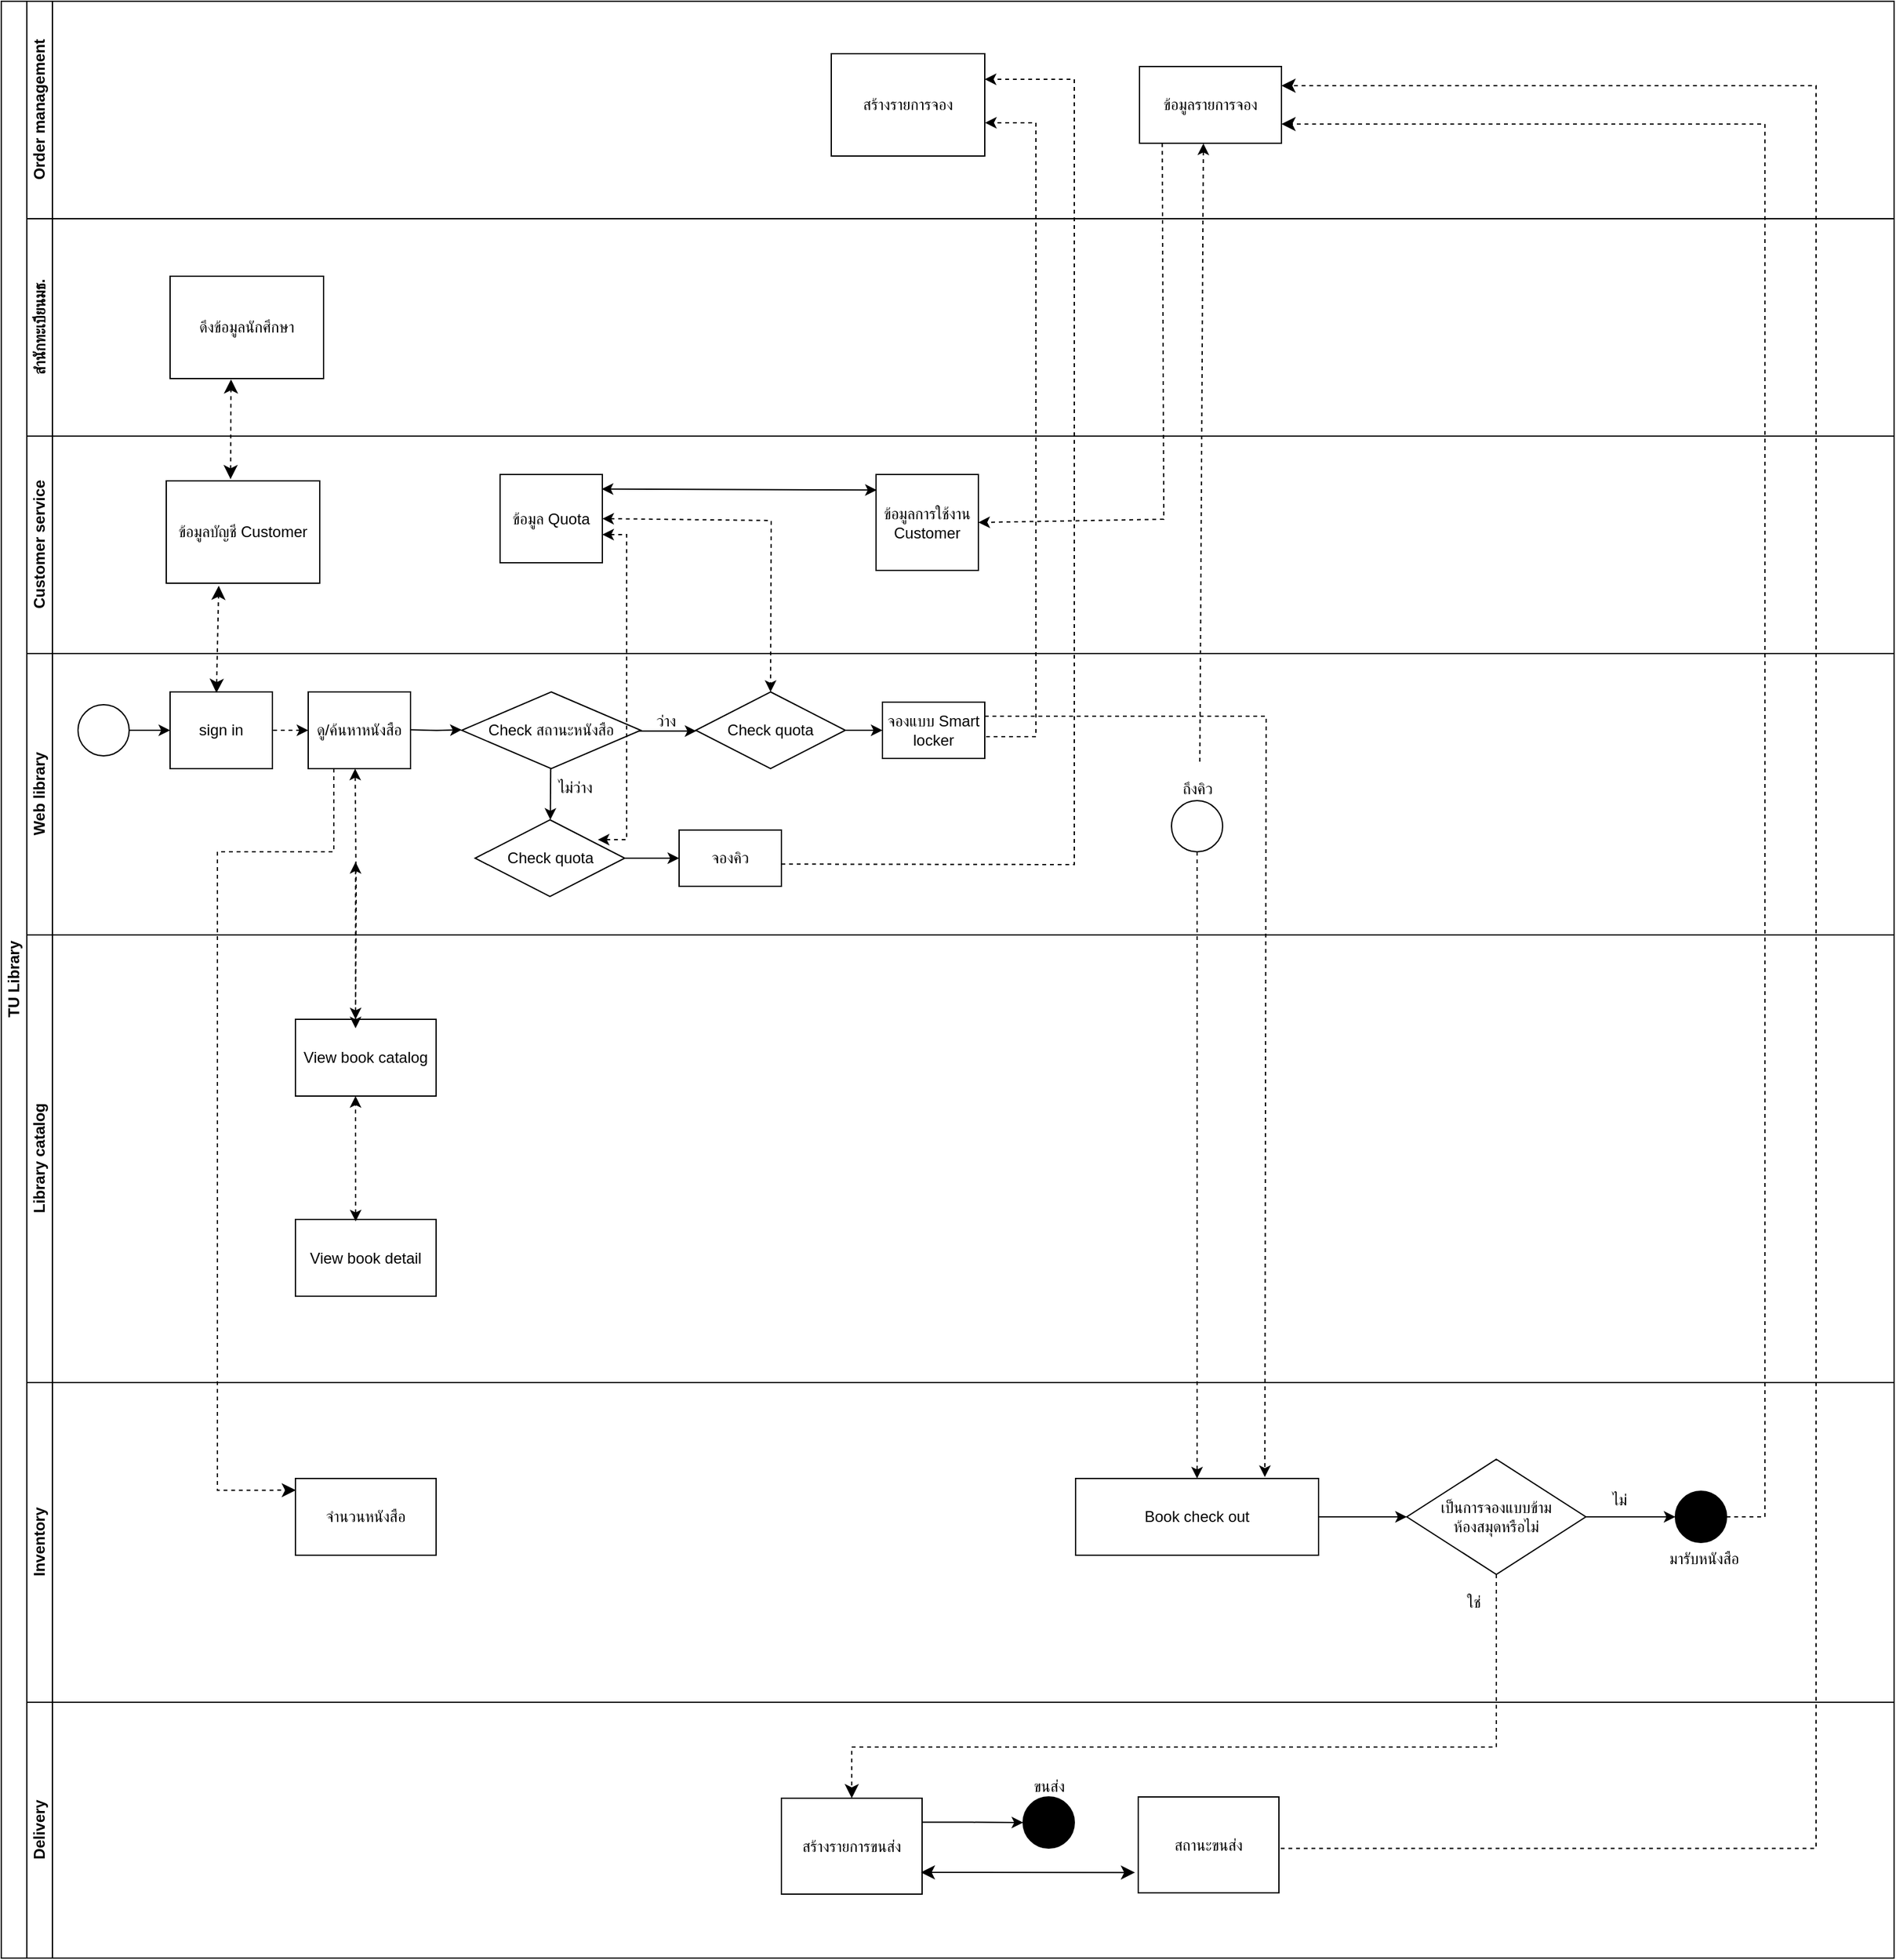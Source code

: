 <mxfile version="24.2.3" type="github">
  <diagram id="prtHgNgQTEPvFCAcTncT" name="Page-1">
    <mxGraphModel dx="3970" dy="2290" grid="0" gridSize="10" guides="1" tooltips="1" connect="1" arrows="1" fold="1" page="0" pageScale="1" pageWidth="1920" pageHeight="1200" math="0" shadow="0">
      <root>
        <mxCell id="0" />
        <mxCell id="1" parent="0" />
        <mxCell id="dNxyNK7c78bLwvsdeMH5-19" value="TU Library" style="swimlane;html=1;childLayout=stackLayout;resizeParent=1;resizeParentMax=0;horizontal=0;startSize=20;horizontalStack=0;" parent="1" vertex="1">
          <mxGeometry x="51" y="25" width="1480" height="1530" as="geometry" />
        </mxCell>
        <mxCell id="NBcu9S_2Oj-sg9Alpb2j-23" value="Order management" style="swimlane;html=1;startSize=20;horizontal=0;" parent="dNxyNK7c78bLwvsdeMH5-19" vertex="1">
          <mxGeometry x="20" width="1460" height="170" as="geometry" />
        </mxCell>
        <mxCell id="NBcu9S_2Oj-sg9Alpb2j-27" value="ข้อมูลรายการจอง" style="rounded=0;whiteSpace=wrap;html=1;fontFamily=Helvetica;fontSize=12;fontColor=#000000;align=center;" parent="NBcu9S_2Oj-sg9Alpb2j-23" vertex="1">
          <mxGeometry x="870" y="51" width="111" height="60" as="geometry" />
        </mxCell>
        <mxCell id="wprLgzIuzFq_I8c8P9VK-74" value="สร้างรายการจอง" style="rounded=0;whiteSpace=wrap;html=1;fontFamily=Helvetica;fontSize=12;fontColor=#000000;align=center;" vertex="1" parent="NBcu9S_2Oj-sg9Alpb2j-23">
          <mxGeometry x="629" y="41" width="120" height="80" as="geometry" />
        </mxCell>
        <mxCell id="M6i8ldN1hpBLd04Djtbs-2" value="สำนักทะเบียนมธ." style="swimlane;html=1;startSize=20;horizontal=0;" parent="dNxyNK7c78bLwvsdeMH5-19" vertex="1">
          <mxGeometry x="20" y="170" width="1460" height="170" as="geometry" />
        </mxCell>
        <mxCell id="NBcu9S_2Oj-sg9Alpb2j-1" value="ดึงข้อมูลนักศึกษา" style="rounded=0;whiteSpace=wrap;html=1;fontFamily=Helvetica;fontSize=12;fontColor=#000000;align=center;" parent="M6i8ldN1hpBLd04Djtbs-2" vertex="1">
          <mxGeometry x="112" y="45" width="120" height="80" as="geometry" />
        </mxCell>
        <mxCell id="wprLgzIuzFq_I8c8P9VK-1" value="Customer service" style="swimlane;html=1;startSize=20;horizontal=0;" vertex="1" parent="dNxyNK7c78bLwvsdeMH5-19">
          <mxGeometry x="20" y="340" width="1460" height="170" as="geometry" />
        </mxCell>
        <mxCell id="wprLgzIuzFq_I8c8P9VK-5" value="ข้อมูล Quota" style="rounded=0;whiteSpace=wrap;html=1;fontFamily=Helvetica;fontSize=12;fontColor=#000000;align=center;" vertex="1" parent="wprLgzIuzFq_I8c8P9VK-1">
          <mxGeometry x="370" y="30" width="80" height="69" as="geometry" />
        </mxCell>
        <mxCell id="wprLgzIuzFq_I8c8P9VK-10" value="ข้อมูลการใช้งาน Customer" style="rounded=0;whiteSpace=wrap;html=1;fontFamily=Helvetica;fontSize=12;fontColor=#000000;align=center;" vertex="1" parent="wprLgzIuzFq_I8c8P9VK-1">
          <mxGeometry x="664" y="30" width="80" height="75" as="geometry" />
        </mxCell>
        <mxCell id="wprLgzIuzFq_I8c8P9VK-12" value="" style="edgeStyle=none;orthogonalLoop=1;jettySize=auto;html=1;rounded=0;exitX=0.994;exitY=0.164;exitDx=0;exitDy=0;exitPerimeter=0;entryX=0.006;entryY=0.162;entryDx=0;entryDy=0;entryPerimeter=0;startArrow=classic;startFill=1;" edge="1" parent="wprLgzIuzFq_I8c8P9VK-1" source="wprLgzIuzFq_I8c8P9VK-5" target="wprLgzIuzFq_I8c8P9VK-10">
          <mxGeometry width="100" relative="1" as="geometry">
            <mxPoint x="499" y="45" as="sourcePoint" />
            <mxPoint x="599" y="45" as="targetPoint" />
            <Array as="points" />
          </mxGeometry>
        </mxCell>
        <mxCell id="wprLgzIuzFq_I8c8P9VK-71" value="ข้อมูลบัญชี Customer" style="rounded=0;whiteSpace=wrap;html=1;fontFamily=Helvetica;fontSize=12;fontColor=#000000;align=center;" vertex="1" parent="wprLgzIuzFq_I8c8P9VK-1">
          <mxGeometry x="109" y="35" width="120" height="80" as="geometry" />
        </mxCell>
        <mxCell id="dNxyNK7c78bLwvsdeMH5-20" value="Web library" style="swimlane;html=1;startSize=20;horizontal=0;" parent="dNxyNK7c78bLwvsdeMH5-19" vertex="1">
          <mxGeometry x="20" y="510" width="1460" height="220" as="geometry" />
        </mxCell>
        <mxCell id="dNxyNK7c78bLwvsdeMH5-26" value="ดู/ค้นหาหนังสือ" style="rounded=0;whiteSpace=wrap;html=1;fontFamily=Helvetica;fontSize=12;fontColor=#000000;align=center;" parent="dNxyNK7c78bLwvsdeMH5-20" vertex="1">
          <mxGeometry x="220" y="30" width="80" height="60" as="geometry" />
        </mxCell>
        <mxCell id="M6i8ldN1hpBLd04Djtbs-4" value="Check สถานะหนังสือ" style="rhombus;whiteSpace=wrap;html=1;fontFamily=Helvetica;fontSize=12;fontColor=#000000;align=center;" parent="dNxyNK7c78bLwvsdeMH5-20" vertex="1">
          <mxGeometry x="340" y="30" width="140" height="60" as="geometry" />
        </mxCell>
        <mxCell id="M6i8ldN1hpBLd04Djtbs-8" style="edgeStyle=orthogonalEdgeStyle;rounded=0;orthogonalLoop=1;jettySize=auto;html=1;endArrow=classic;endFill=1;entryX=0.443;entryY=-0.001;entryDx=0;entryDy=0;entryPerimeter=0;" parent="dNxyNK7c78bLwvsdeMH5-20" edge="1">
          <mxGeometry relative="1" as="geometry">
            <mxPoint x="409.6" y="90" as="sourcePoint" />
            <mxPoint x="409.3" y="129.94" as="targetPoint" />
            <Array as="points" />
          </mxGeometry>
        </mxCell>
        <mxCell id="M6i8ldN1hpBLd04Djtbs-10" value="ว่าง" style="text;strokeColor=none;align=center;fillColor=none;html=1;verticalAlign=middle;whiteSpace=wrap;rounded=0;" parent="dNxyNK7c78bLwvsdeMH5-20" vertex="1">
          <mxGeometry x="470" y="38" width="60" height="30" as="geometry" />
        </mxCell>
        <mxCell id="M6i8ldN1hpBLd04Djtbs-11" value="ไม่ว่าง" style="text;strokeColor=none;align=center;fillColor=none;html=1;verticalAlign=middle;whiteSpace=wrap;rounded=0;" parent="dNxyNK7c78bLwvsdeMH5-20" vertex="1">
          <mxGeometry x="399" y="90" width="60" height="30" as="geometry" />
        </mxCell>
        <mxCell id="M6i8ldN1hpBLd04Djtbs-13" value="" style="edgeStyle=orthogonalEdgeStyle;rounded=0;orthogonalLoop=1;jettySize=auto;html=1;dashed=1;endArrow=classic;endFill=1;startArrow=classic;startFill=1;entryX=0.5;entryY=1;entryDx=0;entryDy=0;" parent="dNxyNK7c78bLwvsdeMH5-20" edge="1">
          <mxGeometry relative="1" as="geometry">
            <mxPoint x="257" y="286" as="sourcePoint" />
            <mxPoint x="256.68" y="90" as="targetPoint" />
          </mxGeometry>
        </mxCell>
        <mxCell id="dNxyNK7c78bLwvsdeMH5-23" value="" style="ellipse;whiteSpace=wrap;html=1;" parent="dNxyNK7c78bLwvsdeMH5-20" vertex="1">
          <mxGeometry x="40" y="40" width="40" height="40" as="geometry" />
        </mxCell>
        <mxCell id="dNxyNK7c78bLwvsdeMH5-24" value="sign in" style="rounded=0;whiteSpace=wrap;html=1;fontFamily=Helvetica;fontSize=12;fontColor=#000000;align=center;" parent="dNxyNK7c78bLwvsdeMH5-20" vertex="1">
          <mxGeometry x="112" y="30" width="80" height="60" as="geometry" />
        </mxCell>
        <mxCell id="dNxyNK7c78bLwvsdeMH5-27" value="" style="edgeStyle=orthogonalEdgeStyle;rounded=0;orthogonalLoop=1;jettySize=auto;html=1;dashed=1;endArrow=none;endFill=0;startArrow=classic;startFill=1;entryX=1;entryY=0.5;entryDx=0;entryDy=0;exitX=0;exitY=0.5;exitDx=0;exitDy=0;" parent="dNxyNK7c78bLwvsdeMH5-20" source="dNxyNK7c78bLwvsdeMH5-26" target="dNxyNK7c78bLwvsdeMH5-24" edge="1">
          <mxGeometry relative="1" as="geometry">
            <mxPoint x="205" y="-10" as="sourcePoint" />
          </mxGeometry>
        </mxCell>
        <mxCell id="dNxyNK7c78bLwvsdeMH5-25" value="" style="edgeStyle=orthogonalEdgeStyle;rounded=0;orthogonalLoop=1;jettySize=auto;html=1;" parent="dNxyNK7c78bLwvsdeMH5-20" source="dNxyNK7c78bLwvsdeMH5-23" target="dNxyNK7c78bLwvsdeMH5-24" edge="1">
          <mxGeometry relative="1" as="geometry" />
        </mxCell>
        <mxCell id="M6i8ldN1hpBLd04Djtbs-16" value="จองคิว" style="rounded=0;whiteSpace=wrap;html=1;fontFamily=Helvetica;fontSize=12;fontColor=#000000;align=center;" parent="dNxyNK7c78bLwvsdeMH5-20" vertex="1">
          <mxGeometry x="510" y="138" width="80" height="44" as="geometry" />
        </mxCell>
        <mxCell id="M6i8ldN1hpBLd04Djtbs-25" value="ถึงคิว" style="text;html=1;align=center;verticalAlign=middle;resizable=1;points=[];autosize=1;strokeColor=none;fillColor=none;movable=1;rotatable=1;deletable=1;editable=1;locked=0;connectable=1;" parent="dNxyNK7c78bLwvsdeMH5-20" vertex="1">
          <mxGeometry x="890" y="91" width="50" height="30" as="geometry" />
        </mxCell>
        <mxCell id="M6i8ldN1hpBLd04Djtbs-23" value="" style="ellipse;whiteSpace=wrap;html=1;" parent="dNxyNK7c78bLwvsdeMH5-20" vertex="1">
          <mxGeometry x="895" y="115" width="40" height="40" as="geometry" />
        </mxCell>
        <mxCell id="M6i8ldN1hpBLd04Djtbs-24" value="" style="shape=image;html=1;verticalAlign=top;verticalLabelPosition=bottom;labelBackgroundColor=#ffffff;imageAspect=0;aspect=fixed;image=https://cdn4.iconfinder.com/data/icons/48-bubbles/48/12.File-128.png" parent="dNxyNK7c78bLwvsdeMH5-20" vertex="1">
          <mxGeometry x="908" y="126" width="18" height="18" as="geometry" />
        </mxCell>
        <mxCell id="M6i8ldN1hpBLd04Djtbs-3" value="" style="edgeStyle=orthogonalEdgeStyle;rounded=0;orthogonalLoop=1;jettySize=auto;html=1;endArrow=classic;endFill=1;" parent="dNxyNK7c78bLwvsdeMH5-20" edge="1">
          <mxGeometry relative="1" as="geometry">
            <mxPoint x="300" y="59.6" as="sourcePoint" />
            <mxPoint x="340" y="59.6" as="targetPoint" />
          </mxGeometry>
        </mxCell>
        <mxCell id="M6i8ldN1hpBLd04Djtbs-6" value="" style="edgeStyle=orthogonalEdgeStyle;rounded=0;orthogonalLoop=1;jettySize=auto;html=1;endArrow=classic;endFill=1;entryX=0;entryY=0.5;entryDx=0;entryDy=0;" parent="dNxyNK7c78bLwvsdeMH5-20" edge="1">
          <mxGeometry relative="1" as="geometry">
            <mxPoint x="478.5" y="60.6" as="sourcePoint" />
            <mxPoint x="523.5" y="60.6" as="targetPoint" />
          </mxGeometry>
        </mxCell>
        <mxCell id="wprLgzIuzFq_I8c8P9VK-4" value="" style="edgeStyle=orthogonalEdgeStyle;rounded=0;orthogonalLoop=1;jettySize=auto;html=1;" edge="1" parent="dNxyNK7c78bLwvsdeMH5-20" source="wprLgzIuzFq_I8c8P9VK-2" target="wprLgzIuzFq_I8c8P9VK-3">
          <mxGeometry relative="1" as="geometry" />
        </mxCell>
        <mxCell id="wprLgzIuzFq_I8c8P9VK-2" value="Check quota" style="rhombus;whiteSpace=wrap;html=1;fontFamily=Helvetica;fontSize=12;fontColor=#000000;align=center;" vertex="1" parent="dNxyNK7c78bLwvsdeMH5-20">
          <mxGeometry x="523" y="30" width="117" height="60" as="geometry" />
        </mxCell>
        <mxCell id="wprLgzIuzFq_I8c8P9VK-3" value="จองแบบ Smart locker" style="rounded=0;whiteSpace=wrap;html=1;fontFamily=Helvetica;fontSize=12;fontColor=#000000;align=center;" vertex="1" parent="dNxyNK7c78bLwvsdeMH5-20">
          <mxGeometry x="669" y="38" width="80" height="44" as="geometry" />
        </mxCell>
        <mxCell id="wprLgzIuzFq_I8c8P9VK-7" value="" style="edgeStyle=orthogonalEdgeStyle;rounded=0;orthogonalLoop=1;jettySize=auto;html=1;" edge="1" parent="dNxyNK7c78bLwvsdeMH5-20" source="wprLgzIuzFq_I8c8P9VK-6" target="M6i8ldN1hpBLd04Djtbs-16">
          <mxGeometry relative="1" as="geometry" />
        </mxCell>
        <mxCell id="wprLgzIuzFq_I8c8P9VK-6" value="Check quota" style="rhombus;whiteSpace=wrap;html=1;fontFamily=Helvetica;fontSize=12;fontColor=#000000;align=center;" vertex="1" parent="dNxyNK7c78bLwvsdeMH5-20">
          <mxGeometry x="350.5" y="130" width="117" height="60" as="geometry" />
        </mxCell>
        <mxCell id="dNxyNK7c78bLwvsdeMH5-21" value="Library catalog" style="swimlane;html=1;startSize=20;horizontal=0;" parent="dNxyNK7c78bLwvsdeMH5-19" vertex="1">
          <mxGeometry x="20" y="730" width="1460" height="350" as="geometry" />
        </mxCell>
        <mxCell id="M6i8ldN1hpBLd04Djtbs-12" value="View book catalog" style="rounded=0;whiteSpace=wrap;html=1;fontFamily=Helvetica;fontSize=12;fontColor=#000000;align=center;" parent="dNxyNK7c78bLwvsdeMH5-21" vertex="1">
          <mxGeometry x="210" y="66" width="110" height="60" as="geometry" />
        </mxCell>
        <mxCell id="NBcu9S_2Oj-sg9Alpb2j-8" value="View book detail" style="rounded=0;whiteSpace=wrap;html=1;fontFamily=Helvetica;fontSize=12;fontColor=#000000;align=center;" parent="dNxyNK7c78bLwvsdeMH5-21" vertex="1">
          <mxGeometry x="210" y="222.5" width="110" height="60" as="geometry" />
        </mxCell>
        <mxCell id="NBcu9S_2Oj-sg9Alpb2j-10" value="" style="edgeStyle=none;orthogonalLoop=1;jettySize=auto;html=1;rounded=0;exitX=0.428;exitY=0.024;exitDx=0;exitDy=0;exitPerimeter=0;dashed=1;startArrow=classic;startFill=1;" parent="dNxyNK7c78bLwvsdeMH5-21" source="NBcu9S_2Oj-sg9Alpb2j-8" edge="1">
          <mxGeometry width="100" relative="1" as="geometry">
            <mxPoint x="257.02" y="255.98" as="sourcePoint" />
            <mxPoint x="257" y="126" as="targetPoint" />
            <Array as="points" />
          </mxGeometry>
        </mxCell>
        <mxCell id="NBcu9S_2Oj-sg9Alpb2j-3" value="Inventory" style="swimlane;html=1;startSize=20;horizontal=0;" parent="dNxyNK7c78bLwvsdeMH5-19" vertex="1">
          <mxGeometry x="20" y="1080" width="1460" height="250" as="geometry" />
        </mxCell>
        <mxCell id="wprLgzIuzFq_I8c8P9VK-86" value="" style="edgeStyle=orthogonalEdgeStyle;rounded=0;orthogonalLoop=1;jettySize=auto;html=1;" edge="1" parent="NBcu9S_2Oj-sg9Alpb2j-3" source="wprLgzIuzFq_I8c8P9VK-80" target="wprLgzIuzFq_I8c8P9VK-85">
          <mxGeometry relative="1" as="geometry" />
        </mxCell>
        <mxCell id="wprLgzIuzFq_I8c8P9VK-80" value="Book check out" style="rounded=0;whiteSpace=wrap;html=1;fontFamily=Helvetica;fontSize=12;fontColor=#000000;align=center;" vertex="1" parent="NBcu9S_2Oj-sg9Alpb2j-3">
          <mxGeometry x="820" y="75" width="190" height="60" as="geometry" />
        </mxCell>
        <mxCell id="wprLgzIuzFq_I8c8P9VK-83" value="จำนวนหนังสือ" style="rounded=0;whiteSpace=wrap;html=1;fontFamily=Helvetica;fontSize=12;fontColor=#000000;align=center;" vertex="1" parent="NBcu9S_2Oj-sg9Alpb2j-3">
          <mxGeometry x="210" y="75" width="110" height="60" as="geometry" />
        </mxCell>
        <mxCell id="wprLgzIuzFq_I8c8P9VK-89" value="" style="edgeStyle=orthogonalEdgeStyle;rounded=0;orthogonalLoop=1;jettySize=auto;html=1;" edge="1" parent="NBcu9S_2Oj-sg9Alpb2j-3" source="wprLgzIuzFq_I8c8P9VK-85" target="wprLgzIuzFq_I8c8P9VK-88">
          <mxGeometry relative="1" as="geometry" />
        </mxCell>
        <mxCell id="wprLgzIuzFq_I8c8P9VK-85" value="เป็นการจองแบบข้าม&lt;div&gt;ห้องสมุดหรือไม่&lt;/div&gt;" style="rhombus;whiteSpace=wrap;html=1;" vertex="1" parent="NBcu9S_2Oj-sg9Alpb2j-3">
          <mxGeometry x="1079" y="60" width="140" height="90" as="geometry" />
        </mxCell>
        <mxCell id="wprLgzIuzFq_I8c8P9VK-88" value="" style="ellipse;whiteSpace=wrap;html=1;fillColor=#000000;" vertex="1" parent="NBcu9S_2Oj-sg9Alpb2j-3">
          <mxGeometry x="1289" y="85" width="40" height="40" as="geometry" />
        </mxCell>
        <mxCell id="NBcu9S_2Oj-sg9Alpb2j-4" value="Delivery" style="swimlane;html=1;startSize=20;horizontal=0;" parent="dNxyNK7c78bLwvsdeMH5-19" vertex="1">
          <mxGeometry x="20" y="1330" width="1460" height="200" as="geometry" />
        </mxCell>
        <mxCell id="wprLgzIuzFq_I8c8P9VK-99" value="" style="edgeStyle=orthogonalEdgeStyle;rounded=0;orthogonalLoop=1;jettySize=auto;html=1;exitX=1;exitY=0.25;exitDx=0;exitDy=0;" edge="1" parent="NBcu9S_2Oj-sg9Alpb2j-4" source="wprLgzIuzFq_I8c8P9VK-94" target="wprLgzIuzFq_I8c8P9VK-97">
          <mxGeometry relative="1" as="geometry" />
        </mxCell>
        <mxCell id="wprLgzIuzFq_I8c8P9VK-94" value="สร้างรายการขนส่ง" style="rounded=0;whiteSpace=wrap;html=1;fontFamily=Helvetica;fontSize=12;fontColor=#000000;align=center;" vertex="1" parent="NBcu9S_2Oj-sg9Alpb2j-4">
          <mxGeometry x="590" y="75" width="110" height="75" as="geometry" />
        </mxCell>
        <mxCell id="wprLgzIuzFq_I8c8P9VK-97" value="" style="ellipse;whiteSpace=wrap;html=1;fillColor=#000000;" vertex="1" parent="NBcu9S_2Oj-sg9Alpb2j-4">
          <mxGeometry x="779" y="74" width="40" height="40" as="geometry" />
        </mxCell>
        <mxCell id="wprLgzIuzFq_I8c8P9VK-100" value="ขนส่ง" style="text;html=1;align=center;verticalAlign=middle;resizable=0;points=[];autosize=1;strokeColor=none;fillColor=none;" vertex="1" parent="NBcu9S_2Oj-sg9Alpb2j-4">
          <mxGeometry x="774" y="51" width="50" height="30" as="geometry" />
        </mxCell>
        <mxCell id="wprLgzIuzFq_I8c8P9VK-101" value="สถานะขนส่ง" style="rounded=0;whiteSpace=wrap;html=1;fontFamily=Helvetica;fontSize=12;fontColor=#000000;align=center;" vertex="1" parent="NBcu9S_2Oj-sg9Alpb2j-4">
          <mxGeometry x="869" y="74" width="110" height="75" as="geometry" />
        </mxCell>
        <mxCell id="wprLgzIuzFq_I8c8P9VK-102" value="" style="edgeStyle=none;orthogonalLoop=1;jettySize=auto;html=1;endArrow=classic;startArrow=classic;endSize=8;startSize=8;rounded=0;entryX=-0.023;entryY=0.788;entryDx=0;entryDy=0;entryPerimeter=0;" edge="1" parent="NBcu9S_2Oj-sg9Alpb2j-4" target="wprLgzIuzFq_I8c8P9VK-101">
          <mxGeometry width="100" relative="1" as="geometry">
            <mxPoint x="699" y="133" as="sourcePoint" />
            <mxPoint x="799" y="133" as="targetPoint" />
            <Array as="points" />
          </mxGeometry>
        </mxCell>
        <mxCell id="NBcu9S_2Oj-sg9Alpb2j-6" value="" style="edgeStyle=none;orthogonalLoop=1;jettySize=auto;html=1;rounded=0;exitX=0.558;exitY=0.008;exitDx=0;exitDy=0;exitPerimeter=0;dashed=1;startArrow=classic;startFill=1;" parent="dNxyNK7c78bLwvsdeMH5-19" edge="1">
          <mxGeometry width="100" relative="1" as="geometry">
            <mxPoint x="277.02" y="802.98" as="sourcePoint" />
            <mxPoint x="277" y="673" as="targetPoint" />
            <Array as="points" />
          </mxGeometry>
        </mxCell>
        <mxCell id="wprLgzIuzFq_I8c8P9VK-8" value="" style="edgeStyle=orthogonalEdgeStyle;rounded=0;orthogonalLoop=1;jettySize=auto;html=1;entryX=0.82;entryY=0.259;entryDx=0;entryDy=0;entryPerimeter=0;dashed=1;startArrow=classic;startFill=1;" edge="1" parent="dNxyNK7c78bLwvsdeMH5-19" source="wprLgzIuzFq_I8c8P9VK-5" target="wprLgzIuzFq_I8c8P9VK-6">
          <mxGeometry relative="1" as="geometry">
            <Array as="points">
              <mxPoint x="489" y="417" />
              <mxPoint x="489" y="656" />
            </Array>
          </mxGeometry>
        </mxCell>
        <mxCell id="wprLgzIuzFq_I8c8P9VK-11" value="" style="edgeStyle=none;orthogonalLoop=1;jettySize=auto;html=1;rounded=0;entryX=0.5;entryY=0;entryDx=0;entryDy=0;exitX=1;exitY=0.5;exitDx=0;exitDy=0;startArrow=classic;startFill=1;dashed=1;" edge="1" parent="dNxyNK7c78bLwvsdeMH5-19" source="wprLgzIuzFq_I8c8P9VK-5" target="wprLgzIuzFq_I8c8P9VK-2">
          <mxGeometry width="100" relative="1" as="geometry">
            <mxPoint x="519" y="445" as="sourcePoint" />
            <mxPoint x="619" y="445" as="targetPoint" />
            <Array as="points">
              <mxPoint x="602" y="406" />
            </Array>
          </mxGeometry>
        </mxCell>
        <mxCell id="wprLgzIuzFq_I8c8P9VK-72" value="" style="edgeStyle=none;orthogonalLoop=1;jettySize=auto;html=1;endArrow=classic;startArrow=classic;endSize=8;startSize=8;rounded=0;exitX=0.453;exitY=0.013;exitDx=0;exitDy=0;exitPerimeter=0;entryX=0.342;entryY=1.025;entryDx=0;entryDy=0;entryPerimeter=0;dashed=1;" edge="1" parent="dNxyNK7c78bLwvsdeMH5-19" source="dNxyNK7c78bLwvsdeMH5-24" target="wprLgzIuzFq_I8c8P9VK-71">
          <mxGeometry width="100" relative="1" as="geometry">
            <mxPoint x="129" y="475" as="sourcePoint" />
            <mxPoint x="229" y="475" as="targetPoint" />
            <Array as="points" />
          </mxGeometry>
        </mxCell>
        <mxCell id="wprLgzIuzFq_I8c8P9VK-73" value="" style="edgeStyle=none;orthogonalLoop=1;jettySize=auto;html=1;endArrow=classic;startArrow=classic;endSize=8;startSize=8;rounded=0;exitX=0.419;exitY=-0.017;exitDx=0;exitDy=0;exitPerimeter=0;entryX=0.397;entryY=1.008;entryDx=0;entryDy=0;entryPerimeter=0;dashed=1;" edge="1" parent="dNxyNK7c78bLwvsdeMH5-19" source="wprLgzIuzFq_I8c8P9VK-71" target="NBcu9S_2Oj-sg9Alpb2j-1">
          <mxGeometry width="100" relative="1" as="geometry">
            <mxPoint x="129" y="315" as="sourcePoint" />
            <mxPoint x="229" y="315" as="targetPoint" />
            <Array as="points" />
          </mxGeometry>
        </mxCell>
        <mxCell id="wprLgzIuzFq_I8c8P9VK-75" value="" style="edgeStyle=none;orthogonalLoop=1;jettySize=auto;html=1;rounded=0;entryX=1;entryY=0.25;entryDx=0;entryDy=0;exitX=1;exitY=0.605;exitDx=0;exitDy=0;exitPerimeter=0;dashed=1;" edge="1" parent="dNxyNK7c78bLwvsdeMH5-19" source="M6i8ldN1hpBLd04Djtbs-16" target="wprLgzIuzFq_I8c8P9VK-74">
          <mxGeometry width="100" relative="1" as="geometry">
            <mxPoint x="749" y="665" as="sourcePoint" />
            <mxPoint x="819" y="365" as="targetPoint" />
            <Array as="points">
              <mxPoint x="839" y="675" />
              <mxPoint x="839" y="61" />
            </Array>
          </mxGeometry>
        </mxCell>
        <mxCell id="wprLgzIuzFq_I8c8P9VK-76" value="" style="edgeStyle=none;orthogonalLoop=1;jettySize=auto;html=1;rounded=0;entryX=1.002;entryY=0.675;entryDx=0;entryDy=0;entryPerimeter=0;dashed=1;" edge="1" parent="dNxyNK7c78bLwvsdeMH5-19" target="wprLgzIuzFq_I8c8P9VK-74">
          <mxGeometry width="100" relative="1" as="geometry">
            <mxPoint x="770" y="575" as="sourcePoint" />
            <mxPoint x="779" y="275" as="targetPoint" />
            <Array as="points">
              <mxPoint x="809" y="575" />
              <mxPoint x="809" y="95" />
            </Array>
          </mxGeometry>
        </mxCell>
        <mxCell id="wprLgzIuzFq_I8c8P9VK-77" value="" style="edgeStyle=none;orthogonalLoop=1;jettySize=auto;html=1;rounded=0;exitX=0.543;exitY=-0.217;exitDx=0;exitDy=0;exitPerimeter=0;entryX=0.45;entryY=1.003;entryDx=0;entryDy=0;dashed=1;entryPerimeter=0;" edge="1" parent="dNxyNK7c78bLwvsdeMH5-19" source="M6i8ldN1hpBLd04Djtbs-25" target="NBcu9S_2Oj-sg9Alpb2j-27">
          <mxGeometry width="100" relative="1" as="geometry">
            <mxPoint x="910" y="405" as="sourcePoint" />
            <mxPoint x="1010" y="405" as="targetPoint" />
            <Array as="points" />
          </mxGeometry>
        </mxCell>
        <mxCell id="wprLgzIuzFq_I8c8P9VK-78" value="" style="edgeStyle=none;orthogonalLoop=1;jettySize=auto;html=1;rounded=0;exitX=0.16;exitY=1;exitDx=0;exitDy=0;exitPerimeter=0;entryX=1;entryY=0.5;entryDx=0;entryDy=0;dashed=1;" edge="1" parent="dNxyNK7c78bLwvsdeMH5-19" source="NBcu9S_2Oj-sg9Alpb2j-27" target="wprLgzIuzFq_I8c8P9VK-10">
          <mxGeometry width="100" relative="1" as="geometry">
            <mxPoint x="889" y="255" as="sourcePoint" />
            <mxPoint x="989" y="255" as="targetPoint" />
            <Array as="points">
              <mxPoint x="909" y="405" />
            </Array>
          </mxGeometry>
        </mxCell>
        <mxCell id="wprLgzIuzFq_I8c8P9VK-81" value="" style="edgeStyle=none;orthogonalLoop=1;jettySize=auto;html=1;rounded=0;exitX=0.5;exitY=1;exitDx=0;exitDy=0;entryX=0.5;entryY=0;entryDx=0;entryDy=0;dashed=1;" edge="1" parent="dNxyNK7c78bLwvsdeMH5-19" source="M6i8ldN1hpBLd04Djtbs-23" target="wprLgzIuzFq_I8c8P9VK-80">
          <mxGeometry width="100" relative="1" as="geometry">
            <mxPoint x="879" y="815" as="sourcePoint" />
            <mxPoint x="979" y="815" as="targetPoint" />
            <Array as="points" />
          </mxGeometry>
        </mxCell>
        <mxCell id="wprLgzIuzFq_I8c8P9VK-82" value="" style="edgeStyle=none;orthogonalLoop=1;jettySize=auto;html=1;rounded=0;exitX=1;exitY=0.25;exitDx=0;exitDy=0;entryX=0.779;entryY=-0.019;entryDx=0;entryDy=0;entryPerimeter=0;dashed=1;" edge="1" parent="dNxyNK7c78bLwvsdeMH5-19" source="wprLgzIuzFq_I8c8P9VK-3" target="wprLgzIuzFq_I8c8P9VK-80">
          <mxGeometry width="100" relative="1" as="geometry">
            <mxPoint x="1009" y="805" as="sourcePoint" />
            <mxPoint x="1109" y="805" as="targetPoint" />
            <Array as="points">
              <mxPoint x="989" y="559" />
            </Array>
          </mxGeometry>
        </mxCell>
        <mxCell id="wprLgzIuzFq_I8c8P9VK-84" value="" style="edgeStyle=segmentEdgeStyle;endArrow=classic;html=1;curved=0;rounded=0;endSize=8;startSize=8;sourcePerimeterSpacing=0;targetPerimeterSpacing=0;exitX=0.25;exitY=1;exitDx=0;exitDy=0;entryX=0.003;entryY=0.153;entryDx=0;entryDy=0;entryPerimeter=0;dashed=1;" edge="1" parent="dNxyNK7c78bLwvsdeMH5-19" source="dNxyNK7c78bLwvsdeMH5-26" target="wprLgzIuzFq_I8c8P9VK-83">
          <mxGeometry width="100" relative="1" as="geometry">
            <mxPoint x="119" y="1125" as="sourcePoint" />
            <mxPoint x="219" y="1165" as="targetPoint" />
            <Array as="points">
              <mxPoint x="260" y="665" />
              <mxPoint x="169" y="665" />
              <mxPoint x="169" y="1164" />
            </Array>
          </mxGeometry>
        </mxCell>
        <mxCell id="wprLgzIuzFq_I8c8P9VK-92" value="" style="edgeStyle=segmentEdgeStyle;endArrow=classic;html=1;curved=0;rounded=0;endSize=8;startSize=8;sourcePerimeterSpacing=0;targetPerimeterSpacing=0;exitX=1;exitY=0.5;exitDx=0;exitDy=0;entryX=1;entryY=0.75;entryDx=0;entryDy=0;dashed=1;" edge="1" parent="dNxyNK7c78bLwvsdeMH5-19" source="wprLgzIuzFq_I8c8P9VK-88" target="NBcu9S_2Oj-sg9Alpb2j-27">
          <mxGeometry width="100" relative="1" as="geometry">
            <mxPoint x="1359" y="1125" as="sourcePoint" />
            <mxPoint x="1369" y="325" as="targetPoint" />
            <Array as="points">
              <mxPoint x="1379" y="1185" />
              <mxPoint x="1379" y="96" />
            </Array>
          </mxGeometry>
        </mxCell>
        <mxCell id="wprLgzIuzFq_I8c8P9VK-95" value="" style="edgeStyle=segmentEdgeStyle;endArrow=classic;html=1;curved=0;rounded=0;endSize=8;startSize=8;sourcePerimeterSpacing=0;targetPerimeterSpacing=0;entryX=0.5;entryY=0;entryDx=0;entryDy=0;exitX=0.5;exitY=1;exitDx=0;exitDy=0;dashed=1;" edge="1" parent="dNxyNK7c78bLwvsdeMH5-19" source="wprLgzIuzFq_I8c8P9VK-85" target="wprLgzIuzFq_I8c8P9VK-94">
          <mxGeometry width="100" relative="1" as="geometry">
            <mxPoint x="989" y="1265" as="sourcePoint" />
            <mxPoint x="1089" y="1305" as="targetPoint" />
            <Array as="points">
              <mxPoint x="1169" y="1365" />
              <mxPoint x="665" y="1365" />
            </Array>
          </mxGeometry>
        </mxCell>
        <mxCell id="wprLgzIuzFq_I8c8P9VK-103" value="" style="edgeStyle=segmentEdgeStyle;endArrow=classic;html=1;curved=0;rounded=0;endSize=8;startSize=8;sourcePerimeterSpacing=0;targetPerimeterSpacing=0;exitX=1.013;exitY=0.536;exitDx=0;exitDy=0;exitPerimeter=0;entryX=1;entryY=0.25;entryDx=0;entryDy=0;dashed=1;" edge="1" parent="dNxyNK7c78bLwvsdeMH5-19" source="wprLgzIuzFq_I8c8P9VK-101" target="NBcu9S_2Oj-sg9Alpb2j-27">
          <mxGeometry width="100" relative="1" as="geometry">
            <mxPoint x="969" y="1435" as="sourcePoint" />
            <mxPoint x="1419" y="1225" as="targetPoint" />
            <Array as="points">
              <mxPoint x="1419" y="1444" />
              <mxPoint x="1419" y="66" />
            </Array>
          </mxGeometry>
        </mxCell>
        <mxCell id="wprLgzIuzFq_I8c8P9VK-90" value="ไม่" style="text;html=1;align=center;verticalAlign=middle;resizable=0;points=[];autosize=1;strokeColor=none;fillColor=none;" vertex="1" parent="1">
          <mxGeometry x="1296" y="1182" width="40" height="30" as="geometry" />
        </mxCell>
        <mxCell id="wprLgzIuzFq_I8c8P9VK-91" value="มารับหนังสือ" style="text;html=1;align=center;verticalAlign=middle;resizable=0;points=[];autosize=1;strokeColor=none;fillColor=none;" vertex="1" parent="1">
          <mxGeometry x="1342" y="1228" width="80" height="30" as="geometry" />
        </mxCell>
        <mxCell id="wprLgzIuzFq_I8c8P9VK-96" value="ใช่" style="text;html=1;align=center;verticalAlign=middle;resizable=0;points=[];autosize=1;strokeColor=none;fillColor=none;" vertex="1" parent="1">
          <mxGeometry x="1182" y="1262" width="40" height="30" as="geometry" />
        </mxCell>
      </root>
    </mxGraphModel>
  </diagram>
</mxfile>
